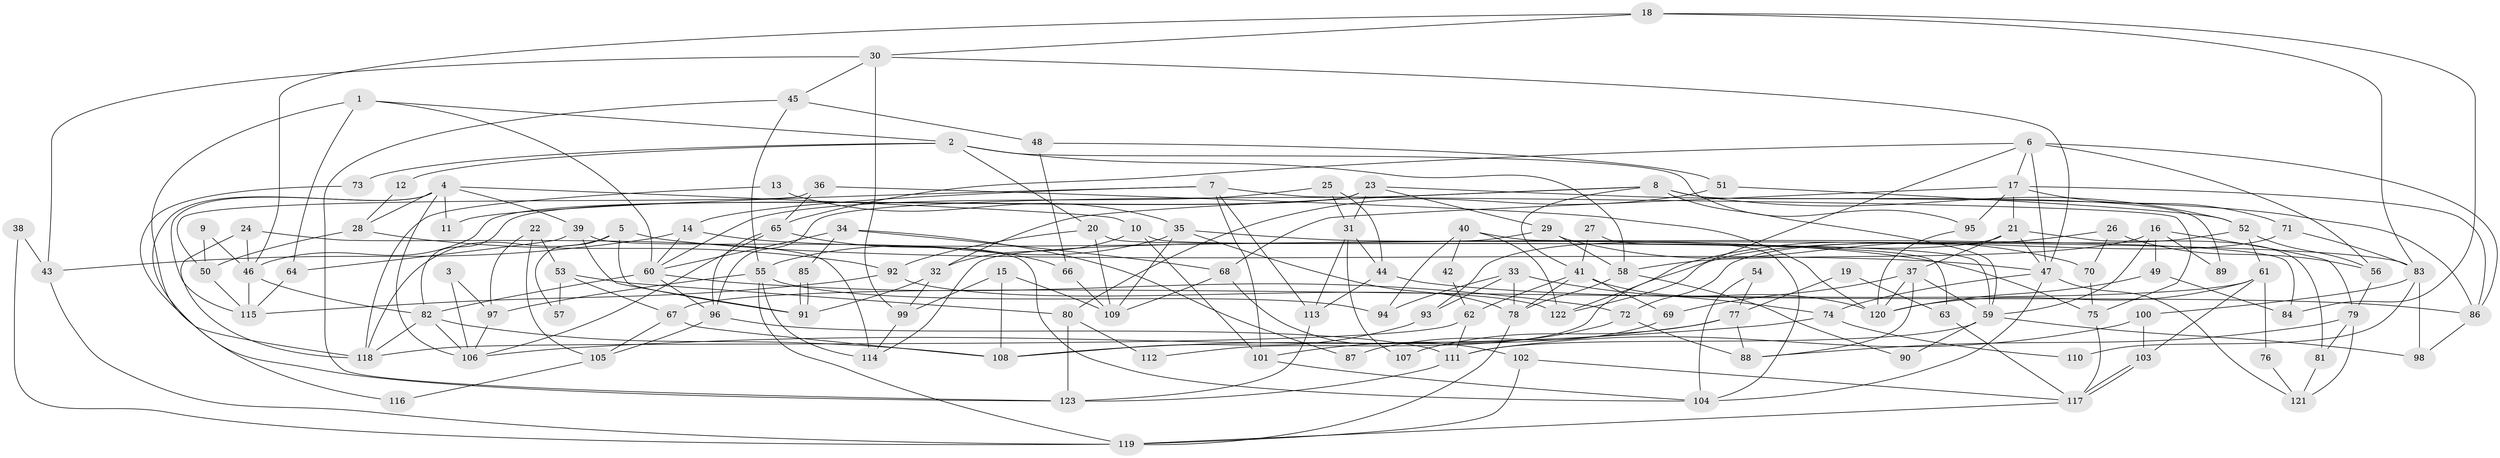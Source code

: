 // Generated by graph-tools (version 1.1) at 2025/51/03/09/25 04:51:08]
// undirected, 123 vertices, 246 edges
graph export_dot {
graph [start="1"]
  node [color=gray90,style=filled];
  1;
  2;
  3;
  4;
  5;
  6;
  7;
  8;
  9;
  10;
  11;
  12;
  13;
  14;
  15;
  16;
  17;
  18;
  19;
  20;
  21;
  22;
  23;
  24;
  25;
  26;
  27;
  28;
  29;
  30;
  31;
  32;
  33;
  34;
  35;
  36;
  37;
  38;
  39;
  40;
  41;
  42;
  43;
  44;
  45;
  46;
  47;
  48;
  49;
  50;
  51;
  52;
  53;
  54;
  55;
  56;
  57;
  58;
  59;
  60;
  61;
  62;
  63;
  64;
  65;
  66;
  67;
  68;
  69;
  70;
  71;
  72;
  73;
  74;
  75;
  76;
  77;
  78;
  79;
  80;
  81;
  82;
  83;
  84;
  85;
  86;
  87;
  88;
  89;
  90;
  91;
  92;
  93;
  94;
  95;
  96;
  97;
  98;
  99;
  100;
  101;
  102;
  103;
  104;
  105;
  106;
  107;
  108;
  109;
  110;
  111;
  112;
  113;
  114;
  115;
  116;
  117;
  118;
  119;
  120;
  121;
  122;
  123;
  1 -- 64;
  1 -- 60;
  1 -- 2;
  1 -- 118;
  2 -- 95;
  2 -- 12;
  2 -- 20;
  2 -- 58;
  2 -- 73;
  3 -- 97;
  3 -- 106;
  4 -- 39;
  4 -- 106;
  4 -- 10;
  4 -- 11;
  4 -- 28;
  4 -- 115;
  4 -- 116;
  5 -- 118;
  5 -- 47;
  5 -- 57;
  5 -- 91;
  6 -- 86;
  6 -- 56;
  6 -- 17;
  6 -- 47;
  6 -- 65;
  6 -- 112;
  7 -- 14;
  7 -- 101;
  7 -- 11;
  7 -- 75;
  7 -- 113;
  8 -- 41;
  8 -- 32;
  8 -- 52;
  8 -- 59;
  8 -- 89;
  8 -- 96;
  9 -- 46;
  9 -- 50;
  10 -- 59;
  10 -- 32;
  10 -- 101;
  12 -- 28;
  13 -- 118;
  13 -- 35;
  14 -- 75;
  14 -- 60;
  14 -- 43;
  15 -- 99;
  15 -- 109;
  15 -- 108;
  16 -- 58;
  16 -- 59;
  16 -- 49;
  16 -- 79;
  16 -- 89;
  17 -- 71;
  17 -- 21;
  17 -- 68;
  17 -- 86;
  17 -- 95;
  18 -- 46;
  18 -- 30;
  18 -- 83;
  18 -- 84;
  19 -- 77;
  19 -- 63;
  20 -- 109;
  20 -- 63;
  20 -- 92;
  21 -- 47;
  21 -- 37;
  21 -- 81;
  21 -- 93;
  22 -- 97;
  22 -- 53;
  22 -- 105;
  23 -- 82;
  23 -- 46;
  23 -- 29;
  23 -- 31;
  23 -- 86;
  24 -- 114;
  24 -- 118;
  24 -- 46;
  25 -- 44;
  25 -- 31;
  25 -- 60;
  26 -- 56;
  26 -- 70;
  26 -- 122;
  27 -- 104;
  27 -- 41;
  28 -- 50;
  28 -- 92;
  29 -- 58;
  29 -- 70;
  29 -- 114;
  30 -- 47;
  30 -- 99;
  30 -- 43;
  30 -- 45;
  31 -- 44;
  31 -- 107;
  31 -- 113;
  32 -- 91;
  32 -- 99;
  33 -- 93;
  33 -- 94;
  33 -- 74;
  33 -- 78;
  34 -- 68;
  34 -- 60;
  34 -- 85;
  34 -- 87;
  35 -- 83;
  35 -- 78;
  35 -- 55;
  35 -- 109;
  36 -- 65;
  36 -- 120;
  36 -- 50;
  37 -- 59;
  37 -- 69;
  37 -- 88;
  37 -- 120;
  38 -- 43;
  38 -- 119;
  39 -- 104;
  39 -- 91;
  39 -- 64;
  40 -- 84;
  40 -- 122;
  40 -- 42;
  40 -- 94;
  41 -- 62;
  41 -- 120;
  41 -- 69;
  41 -- 78;
  42 -- 62;
  43 -- 119;
  44 -- 113;
  44 -- 86;
  45 -- 55;
  45 -- 48;
  45 -- 123;
  46 -- 115;
  46 -- 82;
  47 -- 74;
  47 -- 104;
  47 -- 121;
  48 -- 66;
  48 -- 51;
  49 -- 120;
  49 -- 84;
  50 -- 115;
  51 -- 52;
  51 -- 80;
  52 -- 122;
  52 -- 56;
  52 -- 61;
  53 -- 67;
  53 -- 80;
  53 -- 57;
  54 -- 77;
  54 -- 104;
  55 -- 119;
  55 -- 94;
  55 -- 97;
  55 -- 114;
  56 -- 79;
  58 -- 78;
  58 -- 90;
  59 -- 111;
  59 -- 90;
  59 -- 98;
  60 -- 96;
  60 -- 72;
  60 -- 82;
  61 -- 103;
  61 -- 67;
  61 -- 76;
  61 -- 120;
  62 -- 118;
  62 -- 111;
  63 -- 117;
  64 -- 115;
  65 -- 96;
  65 -- 66;
  65 -- 106;
  66 -- 109;
  67 -- 108;
  67 -- 105;
  68 -- 102;
  68 -- 109;
  69 -- 87;
  70 -- 75;
  71 -- 72;
  71 -- 83;
  72 -- 88;
  72 -- 101;
  73 -- 123;
  74 -- 106;
  74 -- 110;
  75 -- 117;
  76 -- 121;
  77 -- 88;
  77 -- 108;
  77 -- 107;
  78 -- 119;
  79 -- 81;
  79 -- 88;
  79 -- 121;
  80 -- 123;
  80 -- 112;
  81 -- 121;
  82 -- 106;
  82 -- 108;
  82 -- 118;
  83 -- 98;
  83 -- 100;
  83 -- 110;
  85 -- 91;
  85 -- 91;
  86 -- 98;
  92 -- 115;
  92 -- 122;
  93 -- 108;
  95 -- 120;
  96 -- 105;
  96 -- 111;
  97 -- 106;
  99 -- 114;
  100 -- 111;
  100 -- 103;
  101 -- 104;
  102 -- 117;
  102 -- 119;
  103 -- 117;
  103 -- 117;
  105 -- 116;
  111 -- 123;
  113 -- 123;
  117 -- 119;
}
